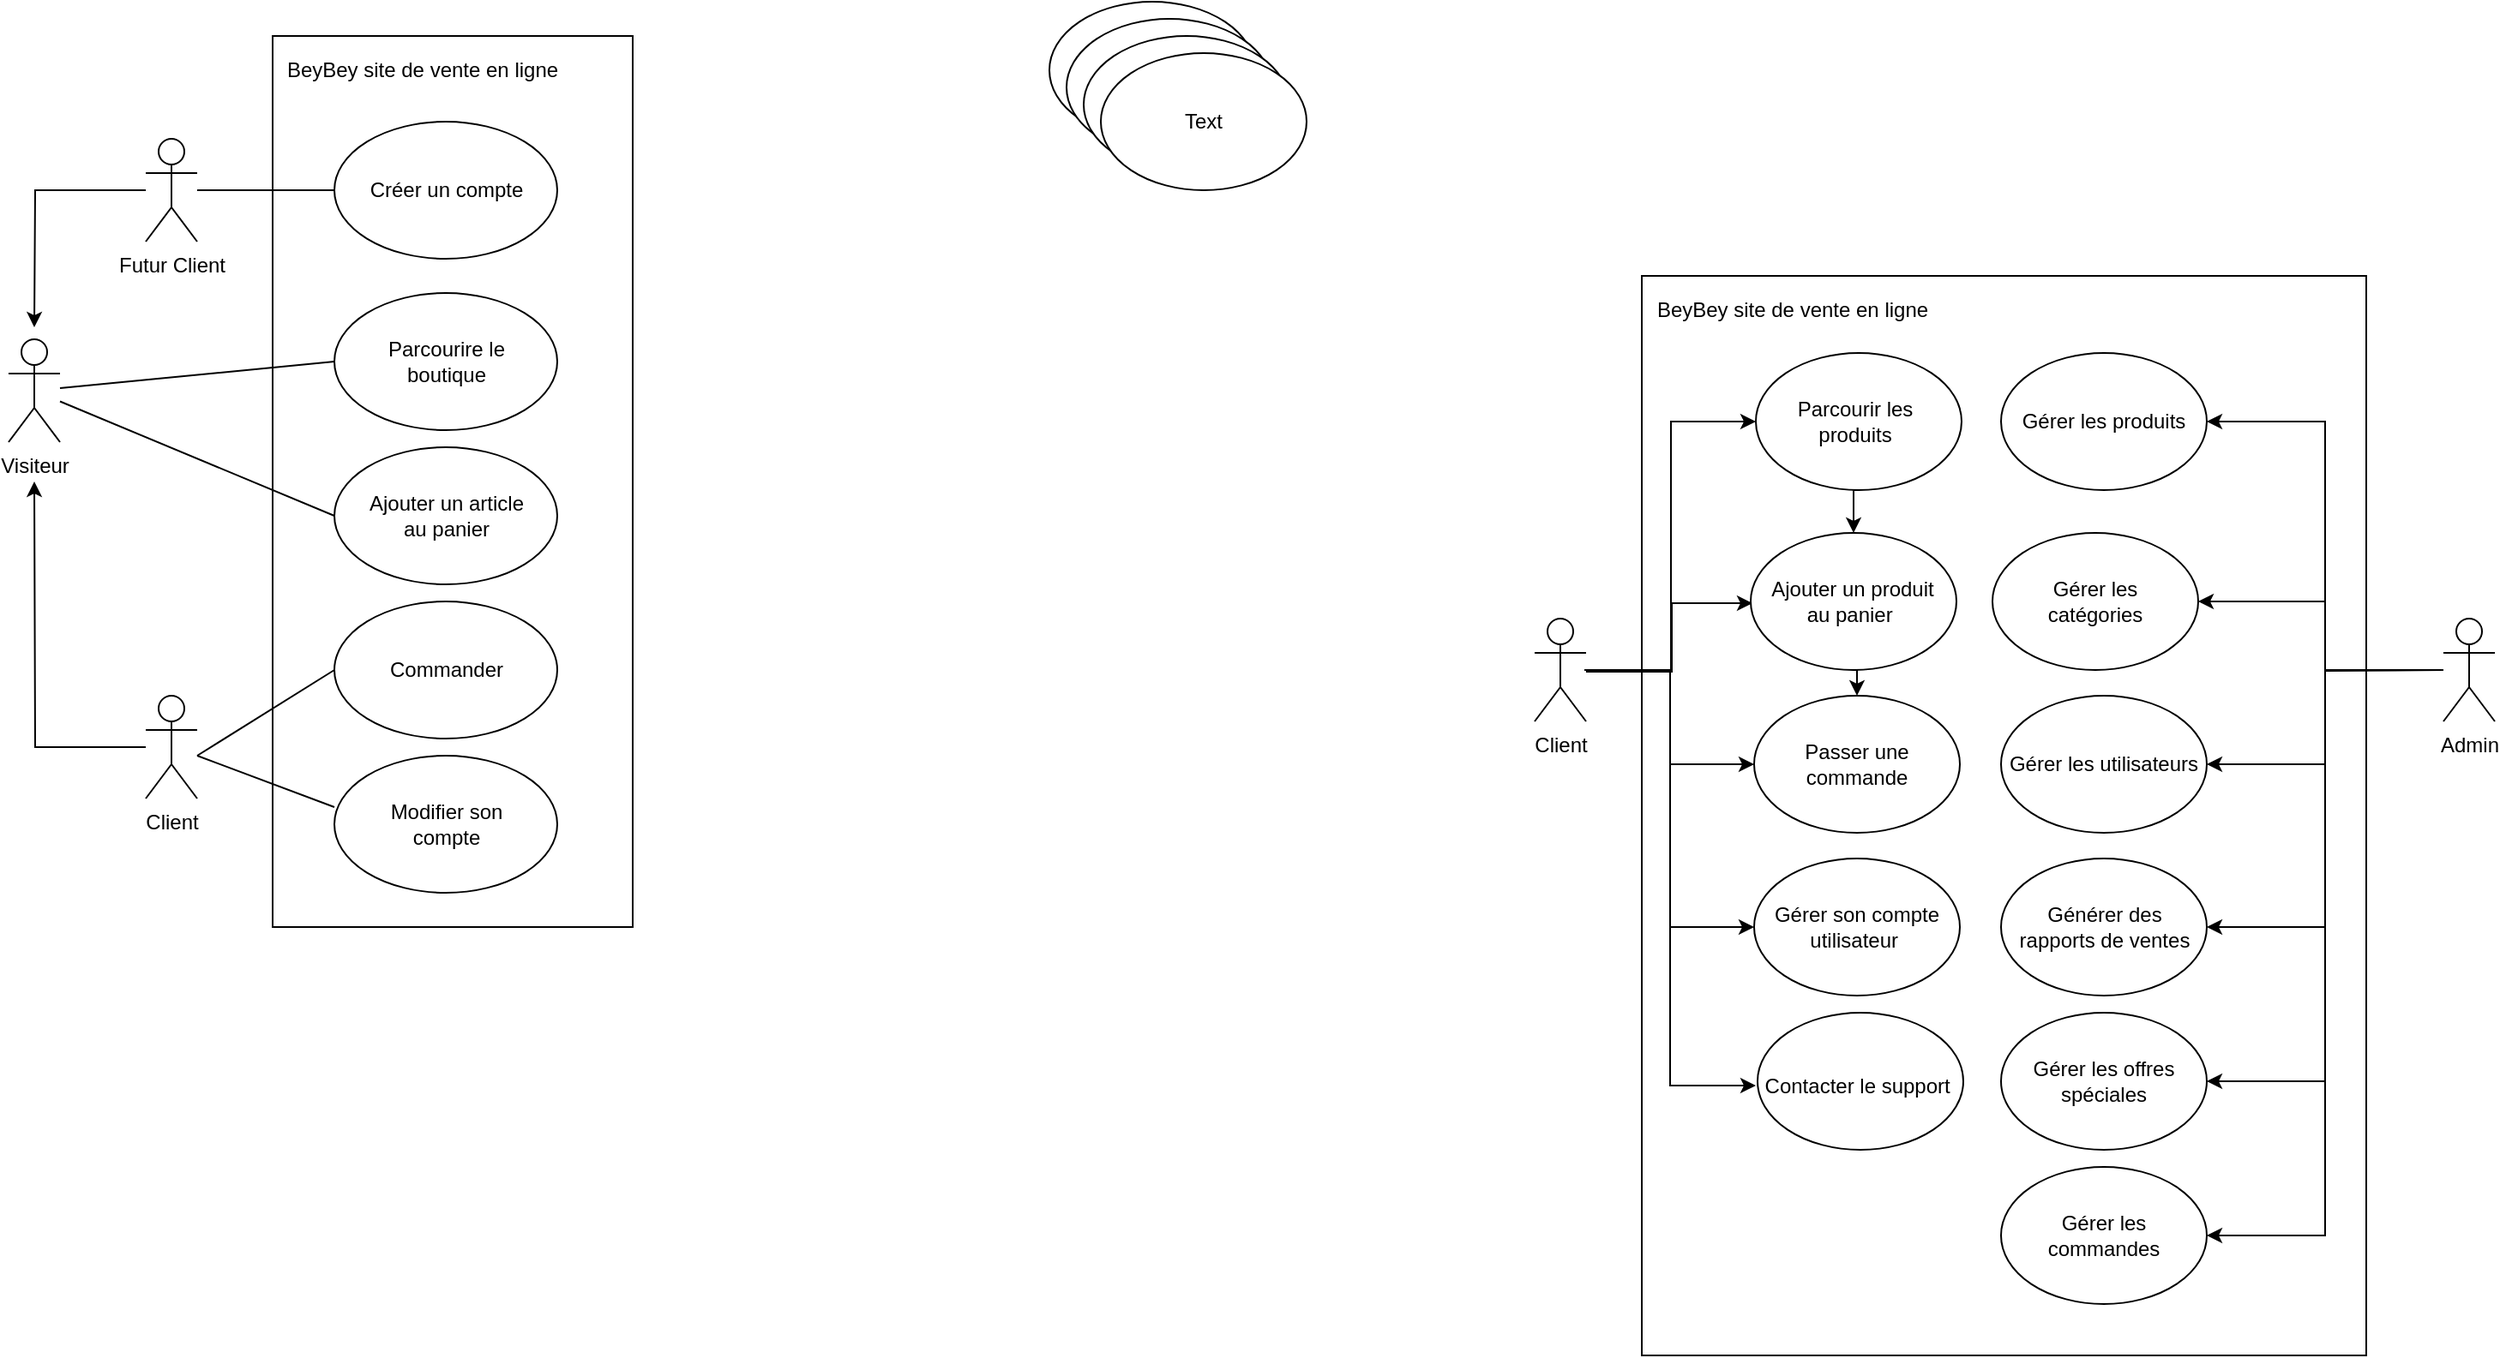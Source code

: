 <mxfile version="26.0.11">
  <diagram name="Page-1" id="xBXDCcP3glut8FA6asXu">
    <mxGraphModel dx="1687" dy="868" grid="1" gridSize="10" guides="1" tooltips="1" connect="1" arrows="1" fold="1" page="1" pageScale="1" pageWidth="827" pageHeight="1169" math="0" shadow="0">
      <root>
        <mxCell id="0" />
        <mxCell id="1" parent="0" />
        <mxCell id="5I71og-eEB45eZ9uHMb0-36" value="" style="edgeStyle=orthogonalEdgeStyle;rounded=0;orthogonalLoop=1;jettySize=auto;html=1;" edge="1" parent="1" source="5I71og-eEB45eZ9uHMb0-1">
          <mxGeometry relative="1" as="geometry">
            <mxPoint x="65" y="220" as="targetPoint" />
          </mxGeometry>
        </mxCell>
        <mxCell id="5I71og-eEB45eZ9uHMb0-1" value="Futur&amp;nbsp;&lt;span style=&quot;background-color: transparent; color: light-dark(rgb(0, 0, 0), rgb(255, 255, 255));&quot;&gt;Client&lt;/span&gt;" style="shape=umlActor;verticalLabelPosition=bottom;verticalAlign=top;html=1;outlineConnect=0;" vertex="1" parent="1">
          <mxGeometry x="130" y="110" width="30" height="60" as="geometry" />
        </mxCell>
        <mxCell id="5I71og-eEB45eZ9uHMb0-140" style="edgeStyle=orthogonalEdgeStyle;rounded=0;orthogonalLoop=1;jettySize=auto;html=1;entryX=1;entryY=0.5;entryDx=0;entryDy=0;" edge="1" parent="1" source="5I71og-eEB45eZ9uHMb0-2" target="5I71og-eEB45eZ9uHMb0-102">
          <mxGeometry relative="1" as="geometry" />
        </mxCell>
        <mxCell id="5I71og-eEB45eZ9uHMb0-141" style="edgeStyle=orthogonalEdgeStyle;rounded=0;orthogonalLoop=1;jettySize=auto;html=1;" edge="1" parent="1" target="5I71og-eEB45eZ9uHMb0-104">
          <mxGeometry relative="1" as="geometry">
            <mxPoint x="1470" y="420" as="sourcePoint" />
            <mxPoint x="1330" y="380" as="targetPoint" />
            <Array as="points">
              <mxPoint x="1401" y="420" />
              <mxPoint x="1401" y="380" />
            </Array>
          </mxGeometry>
        </mxCell>
        <mxCell id="5I71og-eEB45eZ9uHMb0-142" style="edgeStyle=orthogonalEdgeStyle;rounded=0;orthogonalLoop=1;jettySize=auto;html=1;" edge="1" parent="1" source="5I71og-eEB45eZ9uHMb0-2" target="5I71og-eEB45eZ9uHMb0-106">
          <mxGeometry relative="1" as="geometry" />
        </mxCell>
        <mxCell id="5I71og-eEB45eZ9uHMb0-143" style="edgeStyle=orthogonalEdgeStyle;rounded=0;orthogonalLoop=1;jettySize=auto;html=1;entryX=1;entryY=0.5;entryDx=0;entryDy=0;" edge="1" parent="1" target="5I71og-eEB45eZ9uHMb0-108">
          <mxGeometry relative="1" as="geometry">
            <mxPoint x="1470" y="420" as="sourcePoint" />
          </mxGeometry>
        </mxCell>
        <mxCell id="5I71og-eEB45eZ9uHMb0-157" style="edgeStyle=orthogonalEdgeStyle;rounded=0;orthogonalLoop=1;jettySize=auto;html=1;entryX=1;entryY=0.5;entryDx=0;entryDy=0;" edge="1" parent="1" source="5I71og-eEB45eZ9uHMb0-2" target="5I71og-eEB45eZ9uHMb0-153">
          <mxGeometry relative="1" as="geometry" />
        </mxCell>
        <mxCell id="5I71og-eEB45eZ9uHMb0-159" style="edgeStyle=orthogonalEdgeStyle;rounded=0;orthogonalLoop=1;jettySize=auto;html=1;entryX=1;entryY=0.5;entryDx=0;entryDy=0;" edge="1" parent="1" source="5I71og-eEB45eZ9uHMb0-2" target="5I71og-eEB45eZ9uHMb0-155">
          <mxGeometry relative="1" as="geometry" />
        </mxCell>
        <mxCell id="5I71og-eEB45eZ9uHMb0-2" value="Admin" style="shape=umlActor;verticalLabelPosition=bottom;verticalAlign=top;html=1;outlineConnect=0;" vertex="1" parent="1">
          <mxGeometry x="1470" y="390" width="30" height="60" as="geometry" />
        </mxCell>
        <mxCell id="5I71og-eEB45eZ9uHMb0-6" value="" style="ellipse;whiteSpace=wrap;html=1;" vertex="1" parent="1">
          <mxGeometry x="657" y="30" width="120" height="80" as="geometry" />
        </mxCell>
        <mxCell id="5I71og-eEB45eZ9uHMb0-11" value="Text" style="text;html=1;align=center;verticalAlign=middle;whiteSpace=wrap;rounded=0;" vertex="1" parent="1">
          <mxGeometry x="687" y="55" width="60" height="30" as="geometry" />
        </mxCell>
        <mxCell id="5I71og-eEB45eZ9uHMb0-13" value="" style="ellipse;whiteSpace=wrap;html=1;" vertex="1" parent="1">
          <mxGeometry x="667" y="40" width="120" height="80" as="geometry" />
        </mxCell>
        <mxCell id="5I71og-eEB45eZ9uHMb0-14" value="Text" style="text;html=1;align=center;verticalAlign=middle;whiteSpace=wrap;rounded=0;" vertex="1" parent="1">
          <mxGeometry x="697" y="65" width="60" height="30" as="geometry" />
        </mxCell>
        <mxCell id="5I71og-eEB45eZ9uHMb0-15" value="" style="ellipse;whiteSpace=wrap;html=1;" vertex="1" parent="1">
          <mxGeometry x="677" y="50" width="120" height="80" as="geometry" />
        </mxCell>
        <mxCell id="5I71og-eEB45eZ9uHMb0-16" value="Text" style="text;html=1;align=center;verticalAlign=middle;whiteSpace=wrap;rounded=0;" vertex="1" parent="1">
          <mxGeometry x="707" y="75" width="60" height="30" as="geometry" />
        </mxCell>
        <mxCell id="5I71og-eEB45eZ9uHMb0-17" value="" style="ellipse;whiteSpace=wrap;html=1;" vertex="1" parent="1">
          <mxGeometry x="687" y="60" width="120" height="80" as="geometry" />
        </mxCell>
        <mxCell id="5I71og-eEB45eZ9uHMb0-18" value="Text" style="text;html=1;align=center;verticalAlign=middle;whiteSpace=wrap;rounded=0;" vertex="1" parent="1">
          <mxGeometry x="717" y="85" width="60" height="30" as="geometry" />
        </mxCell>
        <mxCell id="5I71og-eEB45eZ9uHMb0-19" value="" style="ellipse;whiteSpace=wrap;html=1;" vertex="1" parent="1">
          <mxGeometry x="1070" y="620" width="120" height="80" as="geometry" />
        </mxCell>
        <mxCell id="5I71og-eEB45eZ9uHMb0-20" value="Contacter le support&amp;nbsp;" style="text;html=1;align=center;verticalAlign=middle;whiteSpace=wrap;rounded=0;" vertex="1" parent="1">
          <mxGeometry x="1070" y="645" width="120" height="35" as="geometry" />
        </mxCell>
        <mxCell id="5I71og-eEB45eZ9uHMb0-22" value="BeyBey site de vente en ligne" style="text;html=1;align=center;verticalAlign=middle;whiteSpace=wrap;rounded=0;" vertex="1" parent="1">
          <mxGeometry x="200" y="55" width="183" height="30" as="geometry" />
        </mxCell>
        <mxCell id="5I71og-eEB45eZ9uHMb0-25" value="&lt;div&gt;&lt;br&gt;&lt;/div&gt;" style="ellipse;whiteSpace=wrap;html=1;verticalAlign=top;" vertex="1" parent="1">
          <mxGeometry x="240" y="100" width="130" height="80" as="geometry" />
        </mxCell>
        <mxCell id="5I71og-eEB45eZ9uHMb0-49" value="" style="edgeStyle=orthogonalEdgeStyle;rounded=0;orthogonalLoop=1;jettySize=auto;html=1;" edge="1" parent="1" source="5I71og-eEB45eZ9uHMb0-31">
          <mxGeometry relative="1" as="geometry">
            <mxPoint x="65" y="310" as="targetPoint" />
          </mxGeometry>
        </mxCell>
        <mxCell id="5I71og-eEB45eZ9uHMb0-31" value="Client" style="shape=umlActor;verticalLabelPosition=bottom;verticalAlign=top;html=1;outlineConnect=0;" vertex="1" parent="1">
          <mxGeometry x="130" y="435" width="30" height="60" as="geometry" />
        </mxCell>
        <mxCell id="5I71og-eEB45eZ9uHMb0-32" value="Visiteur" style="shape=umlActor;verticalLabelPosition=bottom;verticalAlign=top;html=1;outlineConnect=0;" vertex="1" parent="1">
          <mxGeometry x="50" y="227" width="30" height="60" as="geometry" />
        </mxCell>
        <mxCell id="5I71og-eEB45eZ9uHMb0-35" value="Créer un compte" style="text;html=1;align=center;verticalAlign=middle;whiteSpace=wrap;rounded=0;" vertex="1" parent="1">
          <mxGeometry x="252.5" y="125" width="105" height="30" as="geometry" />
        </mxCell>
        <mxCell id="5I71og-eEB45eZ9uHMb0-40" value="&lt;div&gt;&lt;br&gt;&lt;/div&gt;" style="ellipse;whiteSpace=wrap;html=1;verticalAlign=top;" vertex="1" parent="1">
          <mxGeometry x="240" y="200" width="130" height="80" as="geometry" />
        </mxCell>
        <mxCell id="5I71og-eEB45eZ9uHMb0-41" value="Parcourire le boutique" style="text;html=1;align=center;verticalAlign=middle;whiteSpace=wrap;rounded=0;" vertex="1" parent="1">
          <mxGeometry x="252.5" y="225" width="105" height="30" as="geometry" />
        </mxCell>
        <mxCell id="5I71og-eEB45eZ9uHMb0-42" value="&lt;div&gt;&lt;br&gt;&lt;/div&gt;" style="ellipse;whiteSpace=wrap;html=1;verticalAlign=top;" vertex="1" parent="1">
          <mxGeometry x="240" y="290" width="130" height="80" as="geometry" />
        </mxCell>
        <mxCell id="5I71og-eEB45eZ9uHMb0-43" value="Ajouter un article au panier" style="text;html=1;align=center;verticalAlign=middle;whiteSpace=wrap;rounded=0;" vertex="1" parent="1">
          <mxGeometry x="252.5" y="315" width="105" height="30" as="geometry" />
        </mxCell>
        <mxCell id="5I71og-eEB45eZ9uHMb0-44" value="&lt;div&gt;&lt;br&gt;&lt;/div&gt;" style="ellipse;whiteSpace=wrap;html=1;verticalAlign=top;" vertex="1" parent="1">
          <mxGeometry x="240" y="380" width="130" height="80" as="geometry" />
        </mxCell>
        <mxCell id="5I71og-eEB45eZ9uHMb0-45" value="Commander" style="text;html=1;align=center;verticalAlign=middle;whiteSpace=wrap;rounded=0;" vertex="1" parent="1">
          <mxGeometry x="252.5" y="405" width="105" height="30" as="geometry" />
        </mxCell>
        <mxCell id="5I71og-eEB45eZ9uHMb0-46" value="&lt;div&gt;&lt;br&gt;&lt;/div&gt;" style="ellipse;whiteSpace=wrap;html=1;verticalAlign=top;" vertex="1" parent="1">
          <mxGeometry x="240" y="470" width="130" height="80" as="geometry" />
        </mxCell>
        <mxCell id="5I71og-eEB45eZ9uHMb0-47" value="Modifier son compte" style="text;html=1;align=center;verticalAlign=middle;whiteSpace=wrap;rounded=0;" vertex="1" parent="1">
          <mxGeometry x="252.5" y="495" width="105" height="30" as="geometry" />
        </mxCell>
        <mxCell id="5I71og-eEB45eZ9uHMb0-50" value="" style="line;strokeWidth=1;fillColor=none;align=left;verticalAlign=middle;spacingTop=-1;spacingLeft=3;spacingRight=3;rotatable=0;labelPosition=right;points=[];portConstraint=eastwest;strokeColor=inherit;" vertex="1" parent="1">
          <mxGeometry x="160" y="136" width="80" height="8" as="geometry" />
        </mxCell>
        <mxCell id="5I71og-eEB45eZ9uHMb0-52" value="" style="endArrow=none;html=1;rounded=0;entryX=0;entryY=0.5;entryDx=0;entryDy=0;" edge="1" parent="1" source="5I71og-eEB45eZ9uHMb0-32" target="5I71og-eEB45eZ9uHMb0-40">
          <mxGeometry width="50" height="50" relative="1" as="geometry">
            <mxPoint x="130" y="305" as="sourcePoint" />
            <mxPoint x="180" y="255" as="targetPoint" />
          </mxGeometry>
        </mxCell>
        <mxCell id="5I71og-eEB45eZ9uHMb0-53" value="" style="endArrow=none;html=1;rounded=0;entryX=0;entryY=0.5;entryDx=0;entryDy=0;" edge="1" parent="1" source="5I71og-eEB45eZ9uHMb0-32" target="5I71og-eEB45eZ9uHMb0-42">
          <mxGeometry width="50" height="50" relative="1" as="geometry">
            <mxPoint x="80" y="260" as="sourcePoint" />
            <mxPoint x="250" y="250" as="targetPoint" />
          </mxGeometry>
        </mxCell>
        <mxCell id="5I71og-eEB45eZ9uHMb0-54" value="" style="endArrow=none;html=1;rounded=0;entryX=0;entryY=0.5;entryDx=0;entryDy=0;" edge="1" parent="1" target="5I71og-eEB45eZ9uHMb0-44">
          <mxGeometry width="50" height="50" relative="1" as="geometry">
            <mxPoint x="160" y="470" as="sourcePoint" />
            <mxPoint x="310" y="534" as="targetPoint" />
          </mxGeometry>
        </mxCell>
        <mxCell id="5I71og-eEB45eZ9uHMb0-55" value="" style="endArrow=none;html=1;rounded=0;entryX=0;entryY=0.375;entryDx=0;entryDy=0;entryPerimeter=0;" edge="1" parent="1" target="5I71og-eEB45eZ9uHMb0-46">
          <mxGeometry width="50" height="50" relative="1" as="geometry">
            <mxPoint x="160" y="470" as="sourcePoint" />
            <mxPoint x="240" y="514" as="targetPoint" />
          </mxGeometry>
        </mxCell>
        <mxCell id="5I71og-eEB45eZ9uHMb0-57" value="" style="rounded=0;whiteSpace=wrap;html=1;fillColor=none;" vertex="1" parent="1">
          <mxGeometry x="204" y="50" width="210" height="520" as="geometry" />
        </mxCell>
        <mxCell id="5I71og-eEB45eZ9uHMb0-144" style="edgeStyle=orthogonalEdgeStyle;rounded=0;orthogonalLoop=1;jettySize=auto;html=1;entryX=0;entryY=0.5;entryDx=0;entryDy=0;" edge="1" parent="1" source="5I71og-eEB45eZ9uHMb0-82" target="5I71og-eEB45eZ9uHMb0-92">
          <mxGeometry relative="1" as="geometry" />
        </mxCell>
        <mxCell id="5I71og-eEB45eZ9uHMb0-145" style="edgeStyle=orthogonalEdgeStyle;rounded=0;orthogonalLoop=1;jettySize=auto;html=1;entryX=0;entryY=0.5;entryDx=0;entryDy=0;" edge="1" parent="1">
          <mxGeometry relative="1" as="geometry">
            <mxPoint x="970.0" y="421.034" as="sourcePoint" />
            <mxPoint x="1067" y="381" as="targetPoint" />
            <Array as="points">
              <mxPoint x="1020" y="421" />
              <mxPoint x="1020" y="381" />
            </Array>
          </mxGeometry>
        </mxCell>
        <mxCell id="5I71og-eEB45eZ9uHMb0-146" style="edgeStyle=orthogonalEdgeStyle;rounded=0;orthogonalLoop=1;jettySize=auto;html=1;entryX=0;entryY=0.5;entryDx=0;entryDy=0;" edge="1" parent="1" source="5I71og-eEB45eZ9uHMb0-82" target="5I71og-eEB45eZ9uHMb0-86">
          <mxGeometry relative="1" as="geometry" />
        </mxCell>
        <mxCell id="5I71og-eEB45eZ9uHMb0-147" style="edgeStyle=orthogonalEdgeStyle;rounded=0;orthogonalLoop=1;jettySize=auto;html=1;entryX=0;entryY=0.5;entryDx=0;entryDy=0;" edge="1" parent="1" source="5I71og-eEB45eZ9uHMb0-82" target="5I71og-eEB45eZ9uHMb0-84">
          <mxGeometry relative="1" as="geometry" />
        </mxCell>
        <mxCell id="5I71og-eEB45eZ9uHMb0-148" style="edgeStyle=orthogonalEdgeStyle;rounded=0;orthogonalLoop=1;jettySize=auto;html=1;entryX=0;entryY=0.5;entryDx=0;entryDy=0;" edge="1" parent="1">
          <mxGeometry relative="1" as="geometry">
            <mxPoint x="969.0" y="420.034" as="sourcePoint" />
            <mxPoint x="1069" y="662.5" as="targetPoint" />
            <Array as="points">
              <mxPoint x="1019" y="420" />
              <mxPoint x="1019" y="663" />
            </Array>
          </mxGeometry>
        </mxCell>
        <mxCell id="5I71og-eEB45eZ9uHMb0-82" value="Client" style="shape=umlActor;verticalLabelPosition=bottom;verticalAlign=top;html=1;outlineConnect=0;" vertex="1" parent="1">
          <mxGeometry x="940" y="390" width="30" height="60" as="geometry" />
        </mxCell>
        <mxCell id="5I71og-eEB45eZ9uHMb0-84" value="Gérer son compte utilisateur&amp;nbsp;" style="ellipse;whiteSpace=wrap;html=1;" vertex="1" parent="1">
          <mxGeometry x="1068" y="530" width="120" height="80" as="geometry" />
        </mxCell>
        <mxCell id="5I71og-eEB45eZ9uHMb0-86" value="" style="ellipse;whiteSpace=wrap;html=1;" vertex="1" parent="1">
          <mxGeometry x="1068" y="435" width="120" height="80" as="geometry" />
        </mxCell>
        <mxCell id="5I71og-eEB45eZ9uHMb0-87" value="Passer une commande" style="text;html=1;align=center;verticalAlign=middle;whiteSpace=wrap;rounded=0;" vertex="1" parent="1">
          <mxGeometry x="1090" y="460" width="76" height="30" as="geometry" />
        </mxCell>
        <mxCell id="5I71og-eEB45eZ9uHMb0-151" style="edgeStyle=orthogonalEdgeStyle;rounded=0;orthogonalLoop=1;jettySize=auto;html=1;exitX=0.5;exitY=1;exitDx=0;exitDy=0;entryX=0.5;entryY=0;entryDx=0;entryDy=0;" edge="1" parent="1" source="5I71og-eEB45eZ9uHMb0-90" target="5I71og-eEB45eZ9uHMb0-86">
          <mxGeometry relative="1" as="geometry" />
        </mxCell>
        <mxCell id="5I71og-eEB45eZ9uHMb0-90" value="" style="ellipse;whiteSpace=wrap;html=1;" vertex="1" parent="1">
          <mxGeometry x="1066" y="340" width="120" height="80" as="geometry" />
        </mxCell>
        <mxCell id="5I71og-eEB45eZ9uHMb0-91" value="Ajouter un produit au panier&amp;nbsp;" style="text;html=1;align=center;verticalAlign=middle;whiteSpace=wrap;rounded=0;" vertex="1" parent="1">
          <mxGeometry x="1073.5" y="365" width="103" height="30" as="geometry" />
        </mxCell>
        <mxCell id="5I71og-eEB45eZ9uHMb0-152" style="edgeStyle=orthogonalEdgeStyle;rounded=0;orthogonalLoop=1;jettySize=auto;html=1;exitX=0.5;exitY=1;exitDx=0;exitDy=0;entryX=0.5;entryY=0;entryDx=0;entryDy=0;" edge="1" parent="1" source="5I71og-eEB45eZ9uHMb0-92" target="5I71og-eEB45eZ9uHMb0-90">
          <mxGeometry relative="1" as="geometry" />
        </mxCell>
        <mxCell id="5I71og-eEB45eZ9uHMb0-92" value="" style="ellipse;whiteSpace=wrap;html=1;" vertex="1" parent="1">
          <mxGeometry x="1069" y="235" width="120" height="80" as="geometry" />
        </mxCell>
        <mxCell id="5I71og-eEB45eZ9uHMb0-93" value="Parcourir les&lt;div&gt;produits&lt;/div&gt;" style="text;html=1;align=center;verticalAlign=middle;whiteSpace=wrap;rounded=0;" vertex="1" parent="1">
          <mxGeometry x="1092" y="260" width="70" height="30" as="geometry" />
        </mxCell>
        <mxCell id="5I71og-eEB45eZ9uHMb0-102" value="" style="ellipse;whiteSpace=wrap;html=1;" vertex="1" parent="1">
          <mxGeometry x="1212" y="235" width="120" height="80" as="geometry" />
        </mxCell>
        <mxCell id="5I71og-eEB45eZ9uHMb0-103" value="Gérer les produits" style="text;html=1;align=center;verticalAlign=middle;whiteSpace=wrap;rounded=0;" vertex="1" parent="1">
          <mxGeometry x="1217" y="260" width="110" height="30" as="geometry" />
        </mxCell>
        <mxCell id="5I71og-eEB45eZ9uHMb0-104" value="" style="ellipse;whiteSpace=wrap;html=1;" vertex="1" parent="1">
          <mxGeometry x="1207" y="340" width="120" height="80" as="geometry" />
        </mxCell>
        <mxCell id="5I71og-eEB45eZ9uHMb0-105" value="Gérer les catégories" style="text;html=1;align=center;verticalAlign=middle;whiteSpace=wrap;rounded=0;" vertex="1" parent="1">
          <mxGeometry x="1237" y="365" width="60" height="30" as="geometry" />
        </mxCell>
        <mxCell id="5I71og-eEB45eZ9uHMb0-106" value="" style="ellipse;whiteSpace=wrap;html=1;" vertex="1" parent="1">
          <mxGeometry x="1212" y="435" width="120" height="80" as="geometry" />
        </mxCell>
        <mxCell id="5I71og-eEB45eZ9uHMb0-107" value="Gérer les utilisateurs" style="text;html=1;align=center;verticalAlign=middle;whiteSpace=wrap;rounded=0;" vertex="1" parent="1">
          <mxGeometry x="1198" y="460" width="148" height="30" as="geometry" />
        </mxCell>
        <mxCell id="5I71og-eEB45eZ9uHMb0-108" value="" style="ellipse;whiteSpace=wrap;html=1;" vertex="1" parent="1">
          <mxGeometry x="1212" y="530" width="120" height="80" as="geometry" />
        </mxCell>
        <mxCell id="5I71og-eEB45eZ9uHMb0-109" value="Générer des rapports de ventes" style="text;html=1;align=center;verticalAlign=middle;whiteSpace=wrap;rounded=0;" vertex="1" parent="1">
          <mxGeometry x="1217.5" y="555" width="109" height="30" as="geometry" />
        </mxCell>
        <mxCell id="5I71og-eEB45eZ9uHMb0-153" value="" style="ellipse;whiteSpace=wrap;html=1;" vertex="1" parent="1">
          <mxGeometry x="1212" y="620" width="120" height="80" as="geometry" />
        </mxCell>
        <mxCell id="5I71og-eEB45eZ9uHMb0-154" value="Gérer les offres spéciales" style="text;html=1;align=center;verticalAlign=middle;whiteSpace=wrap;rounded=0;" vertex="1" parent="1">
          <mxGeometry x="1228" y="645" width="88" height="30" as="geometry" />
        </mxCell>
        <mxCell id="5I71og-eEB45eZ9uHMb0-155" value="" style="ellipse;whiteSpace=wrap;html=1;" vertex="1" parent="1">
          <mxGeometry x="1212" y="710" width="120" height="80" as="geometry" />
        </mxCell>
        <mxCell id="5I71og-eEB45eZ9uHMb0-156" value="Gérer les commandes" style="text;html=1;align=center;verticalAlign=middle;whiteSpace=wrap;rounded=0;" vertex="1" parent="1">
          <mxGeometry x="1242" y="735" width="60" height="30" as="geometry" />
        </mxCell>
        <mxCell id="5I71og-eEB45eZ9uHMb0-160" value="BeyBey site de vente en ligne" style="text;html=1;align=center;verticalAlign=middle;whiteSpace=wrap;rounded=0;" vertex="1" parent="1">
          <mxGeometry x="998.5" y="195" width="183" height="30" as="geometry" />
        </mxCell>
        <mxCell id="5I71og-eEB45eZ9uHMb0-161" value="" style="rounded=0;whiteSpace=wrap;html=1;fillColor=none;" vertex="1" parent="1">
          <mxGeometry x="1002.5" y="190" width="422.5" height="630" as="geometry" />
        </mxCell>
      </root>
    </mxGraphModel>
  </diagram>
</mxfile>
